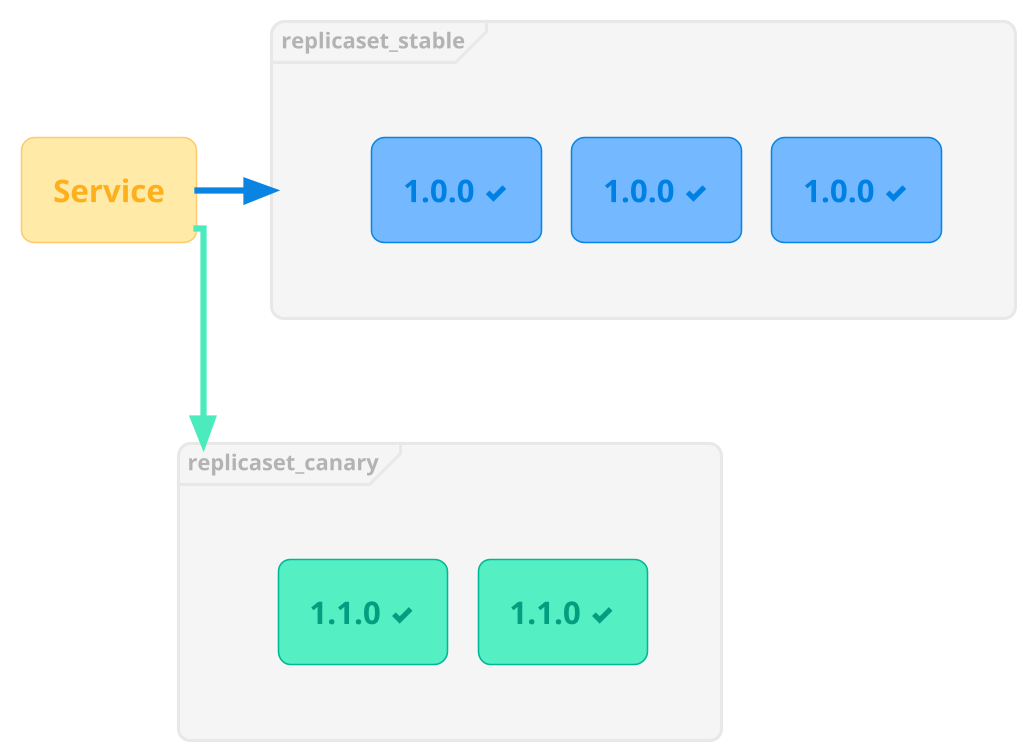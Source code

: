@startuml canary_release_03

!pragma teoz true
hide stereotype
skinparam dpi 300
skinparam linetype ortho
skinparam defaultFontSize 10
skinparam shadowing false

skinparam nodesep 10
skinparam ranksep 10

skinparam RoundCorner 8
skinparam ArrowColor #9DADC1
skinparam ArrowThickness 2
skinParam ArrowFontSize 5

skinparam defaultTextAlignment right

skinparam frame<<ReplicaSet>> {
  BackgroundColor #F5F5F5

  BorderColor #E8E8E8

  FontColor #B3B3B3
  FontSize 7
  FontStyle bold
}

skinparam frame<<ReplicaSetRed>> {
  BackgroundColor #FFD1C7

  BorderColor #FF7F60

  FontColor #FF7F60
  FontSize 7
  FontStyle bold
}

skinparam frame<<ReplicaSetBlue>> {
  BackgroundColor #B3D8FF

  BorderColor #8CC4FF

  FontColor #77A7D9
  FontSize 7
  FontStyle bold
}

skinparam frame<<ReplicaSetGreen>> {
  BackgroundColor #B3FFEA
  
  BorderColor #4BEBBE

  FontColor #00b894
  FontSize 7
  FontStyle bold
}

skinparam rectangle<<Service>> {
  BackgroundColor #ffeaa7
  BorderColor #fdcb6e
  FontStyle Bold
  FontColor #FDAF1E
}

skinparam rectangle<<Pod>> {
  BackgroundColor #E6E6E6
  BorderColor #D4D4D4

  FontStyle Bold
  FontColor #B3B3B3
}


skinparam rectangle<<PodGreen>> {
  BackgroundColor #55efc4
  BorderColor #00b894

  FontStyle Bold
  FontColor #019E7F
}

skinparam rectangle<<PodBlue>> {
  BackgroundColor #74b9ff
  BorderColor #0984e3

  FontStyle Bold
  FontColor #0080E3
}

skinparam rectangle<<PodRed>> {
  BackgroundColor #fab1a0
  BorderColor #e17055

  FontStyle Bold
  FontColor #E15736
}

rectangle "Service" as service <<Service>>

service -[#0984e3]right->> replicaset_stable
service -[#4BEBBE]right->> replicaset_canary

together {
  frame "ReplicaSet" as replicaset_stable <<ReplicaSet>> {
    rectangle "1.0.0 <&check>" as replica_stable_03 <<PodBlue>>
    rectangle "1.0.0 <&check>" as replica_stable_04 <<PodBlue>>
    rectangle "1.0.0 <&check>" as replica_stable_05 <<PodBlue>>

    replica_stable_03 -[hidden]right- replica_stable_04
    replica_stable_04 -[hidden]right- replica_stable_05
  }

  frame "ReplicaSet" as replicaset_canary <<ReplicaSet>> {
    rectangle "1.1.0 <&check>" as replica_canary_01 <<PodGreen>>
    rectangle "1.1.0 <&check>" as replica_canary_02 <<PodGreen>>

    replica_canary_01 -[hidden]right- replica_canary_02
  }

  replicaset_stable -[hidden]down- replicaset_canary
}


@enduml